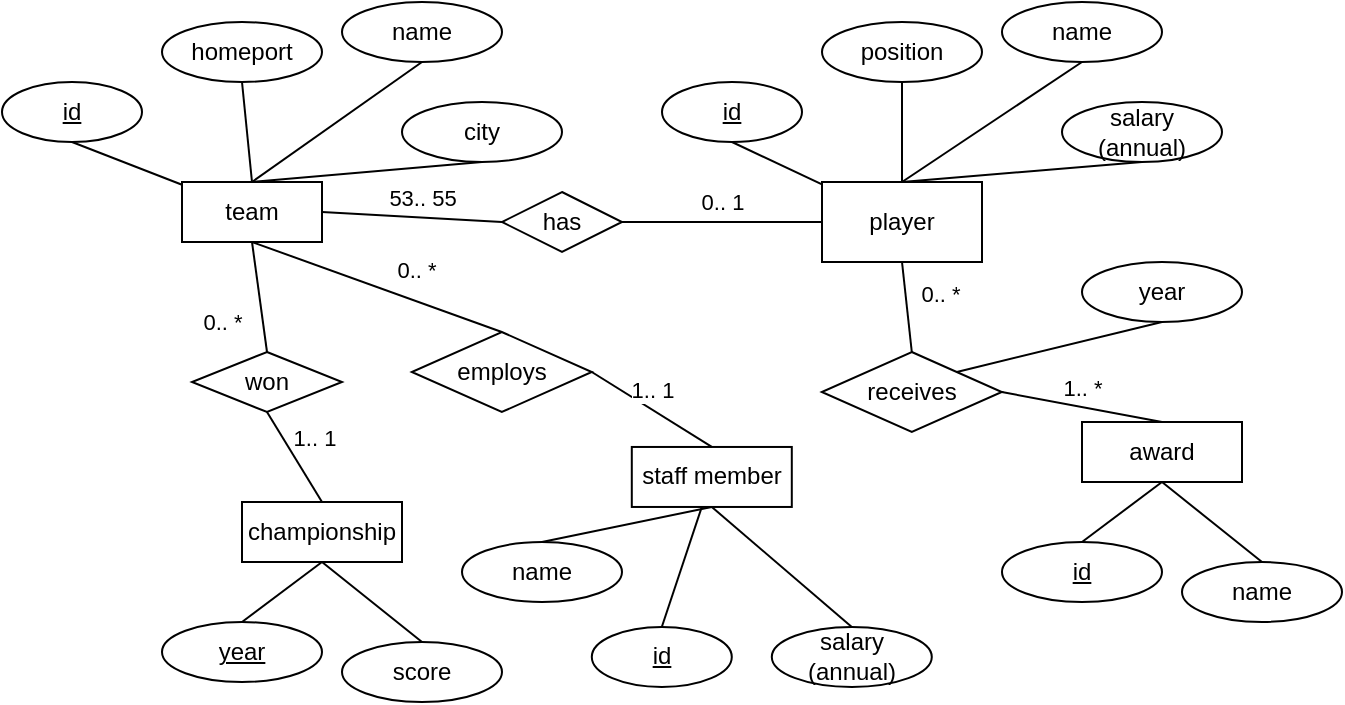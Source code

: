 <mxfile version="23.1.6" type="github" pages="3">
  <diagram id="R2lEEEUBdFMjLlhIrx00" name="Page-1">
    <mxGraphModel dx="1726" dy="1027" grid="1" gridSize="10" guides="1" tooltips="1" connect="1" arrows="1" fold="1" page="1" pageScale="1" pageWidth="850" pageHeight="1100" math="0" shadow="0" extFonts="Permanent Marker^https://fonts.googleapis.com/css?family=Permanent+Marker">
      <root>
        <mxCell id="0" />
        <mxCell id="1" parent="0" />
        <mxCell id="B0g2YOAgR8PaHLATcJr6-1" value="team" style="rounded=0;whiteSpace=wrap;html=1;" parent="1" vertex="1">
          <mxGeometry x="100" y="450" width="70" height="30" as="geometry" />
        </mxCell>
        <mxCell id="B0g2YOAgR8PaHLATcJr6-3" value="&lt;u&gt;id&lt;/u&gt;" style="ellipse;whiteSpace=wrap;html=1;" parent="1" vertex="1">
          <mxGeometry x="10" y="400" width="70" height="30" as="geometry" />
        </mxCell>
        <mxCell id="B0g2YOAgR8PaHLATcJr6-4" value="name" style="ellipse;whiteSpace=wrap;html=1;" parent="1" vertex="1">
          <mxGeometry x="180" y="360" width="80" height="30" as="geometry" />
        </mxCell>
        <mxCell id="B0g2YOAgR8PaHLATcJr6-5" value="city" style="ellipse;whiteSpace=wrap;html=1;" parent="1" vertex="1">
          <mxGeometry x="210" y="410" width="80" height="30" as="geometry" />
        </mxCell>
        <mxCell id="B0g2YOAgR8PaHLATcJr6-6" value="homeport" style="ellipse;whiteSpace=wrap;html=1;" parent="1" vertex="1">
          <mxGeometry x="90" y="370" width="80" height="30" as="geometry" />
        </mxCell>
        <mxCell id="B0g2YOAgR8PaHLATcJr6-7" value="" style="endArrow=none;html=1;rounded=0;exitX=0.5;exitY=1;exitDx=0;exitDy=0;" parent="1" source="B0g2YOAgR8PaHLATcJr6-3" target="B0g2YOAgR8PaHLATcJr6-1" edge="1">
          <mxGeometry width="50" height="50" relative="1" as="geometry">
            <mxPoint x="80" y="430" as="sourcePoint" />
            <mxPoint x="130" y="440" as="targetPoint" />
          </mxGeometry>
        </mxCell>
        <mxCell id="B0g2YOAgR8PaHLATcJr6-9" value="" style="endArrow=none;html=1;rounded=0;entryX=0.5;entryY=0;entryDx=0;entryDy=0;exitX=0.5;exitY=1;exitDx=0;exitDy=0;" parent="1" source="B0g2YOAgR8PaHLATcJr6-6" target="B0g2YOAgR8PaHLATcJr6-1" edge="1">
          <mxGeometry width="50" height="50" relative="1" as="geometry">
            <mxPoint x="170" y="390" as="sourcePoint" />
            <mxPoint x="130" y="440" as="targetPoint" />
          </mxGeometry>
        </mxCell>
        <mxCell id="B0g2YOAgR8PaHLATcJr6-11" value="" style="endArrow=none;html=1;rounded=0;entryX=0.5;entryY=0;entryDx=0;entryDy=0;exitX=0.5;exitY=1;exitDx=0;exitDy=0;" parent="1" source="B0g2YOAgR8PaHLATcJr6-4" target="B0g2YOAgR8PaHLATcJr6-1" edge="1">
          <mxGeometry width="50" height="50" relative="1" as="geometry">
            <mxPoint x="180" y="400" as="sourcePoint" />
            <mxPoint x="140" y="460" as="targetPoint" />
          </mxGeometry>
        </mxCell>
        <mxCell id="B0g2YOAgR8PaHLATcJr6-12" value="" style="endArrow=none;html=1;rounded=0;entryX=0.5;entryY=0;entryDx=0;entryDy=0;exitX=0.5;exitY=1;exitDx=0;exitDy=0;" parent="1" source="B0g2YOAgR8PaHLATcJr6-5" target="B0g2YOAgR8PaHLATcJr6-1" edge="1">
          <mxGeometry width="50" height="50" relative="1" as="geometry">
            <mxPoint x="210" y="430" as="sourcePoint" />
            <mxPoint x="140" y="460" as="targetPoint" />
          </mxGeometry>
        </mxCell>
        <mxCell id="B0g2YOAgR8PaHLATcJr6-13" value="player" style="rounded=0;whiteSpace=wrap;html=1;" parent="1" vertex="1">
          <mxGeometry x="420" y="450" width="80" height="40" as="geometry" />
        </mxCell>
        <mxCell id="B0g2YOAgR8PaHLATcJr6-14" value="&lt;u&gt;id&lt;/u&gt;" style="ellipse;whiteSpace=wrap;html=1;" parent="1" vertex="1">
          <mxGeometry x="340" y="400" width="70" height="30" as="geometry" />
        </mxCell>
        <mxCell id="B0g2YOAgR8PaHLATcJr6-15" value="name" style="ellipse;whiteSpace=wrap;html=1;" parent="1" vertex="1">
          <mxGeometry x="510" y="360" width="80" height="30" as="geometry" />
        </mxCell>
        <mxCell id="B0g2YOAgR8PaHLATcJr6-16" value="salary (annual)" style="ellipse;whiteSpace=wrap;html=1;" parent="1" vertex="1">
          <mxGeometry x="540" y="410" width="80" height="30" as="geometry" />
        </mxCell>
        <mxCell id="B0g2YOAgR8PaHLATcJr6-17" value="position" style="ellipse;whiteSpace=wrap;html=1;" parent="1" vertex="1">
          <mxGeometry x="420" y="370" width="80" height="30" as="geometry" />
        </mxCell>
        <mxCell id="B0g2YOAgR8PaHLATcJr6-18" value="" style="endArrow=none;html=1;rounded=0;exitX=0.5;exitY=1;exitDx=0;exitDy=0;" parent="1" source="B0g2YOAgR8PaHLATcJr6-14" target="B0g2YOAgR8PaHLATcJr6-13" edge="1">
          <mxGeometry width="50" height="50" relative="1" as="geometry">
            <mxPoint x="410" y="430" as="sourcePoint" />
            <mxPoint x="460" y="440" as="targetPoint" />
          </mxGeometry>
        </mxCell>
        <mxCell id="B0g2YOAgR8PaHLATcJr6-19" value="" style="endArrow=none;html=1;rounded=0;entryX=0.5;entryY=0;entryDx=0;entryDy=0;exitX=0.5;exitY=1;exitDx=0;exitDy=0;" parent="1" source="B0g2YOAgR8PaHLATcJr6-17" target="B0g2YOAgR8PaHLATcJr6-13" edge="1">
          <mxGeometry width="50" height="50" relative="1" as="geometry">
            <mxPoint x="500" y="390" as="sourcePoint" />
            <mxPoint x="460" y="440" as="targetPoint" />
          </mxGeometry>
        </mxCell>
        <mxCell id="B0g2YOAgR8PaHLATcJr6-20" value="" style="endArrow=none;html=1;rounded=0;entryX=0.5;entryY=0;entryDx=0;entryDy=0;exitX=0.5;exitY=1;exitDx=0;exitDy=0;" parent="1" source="B0g2YOAgR8PaHLATcJr6-15" target="B0g2YOAgR8PaHLATcJr6-13" edge="1">
          <mxGeometry width="50" height="50" relative="1" as="geometry">
            <mxPoint x="510" y="400" as="sourcePoint" />
            <mxPoint x="470" y="460" as="targetPoint" />
          </mxGeometry>
        </mxCell>
        <mxCell id="B0g2YOAgR8PaHLATcJr6-21" value="" style="endArrow=none;html=1;rounded=0;entryX=0.5;entryY=0;entryDx=0;entryDy=0;exitX=0.5;exitY=1;exitDx=0;exitDy=0;" parent="1" source="B0g2YOAgR8PaHLATcJr6-16" target="B0g2YOAgR8PaHLATcJr6-13" edge="1">
          <mxGeometry width="50" height="50" relative="1" as="geometry">
            <mxPoint x="540" y="430" as="sourcePoint" />
            <mxPoint x="470" y="460" as="targetPoint" />
          </mxGeometry>
        </mxCell>
        <mxCell id="B0g2YOAgR8PaHLATcJr6-22" value="staff member" style="rounded=0;whiteSpace=wrap;html=1;" parent="1" vertex="1">
          <mxGeometry x="324.9" y="582.48" width="80" height="30" as="geometry" />
        </mxCell>
        <mxCell id="B0g2YOAgR8PaHLATcJr6-23" value="&lt;u&gt;id&lt;/u&gt;" style="ellipse;whiteSpace=wrap;html=1;" parent="1" vertex="1">
          <mxGeometry x="304.9" y="672.48" width="70" height="30" as="geometry" />
        </mxCell>
        <mxCell id="B0g2YOAgR8PaHLATcJr6-24" value="name" style="ellipse;whiteSpace=wrap;html=1;" parent="1" vertex="1">
          <mxGeometry x="240" y="630" width="80" height="30" as="geometry" />
        </mxCell>
        <mxCell id="B0g2YOAgR8PaHLATcJr6-25" value="salary (annual)" style="ellipse;whiteSpace=wrap;html=1;" parent="1" vertex="1">
          <mxGeometry x="394.9" y="672.48" width="80" height="30" as="geometry" />
        </mxCell>
        <mxCell id="B0g2YOAgR8PaHLATcJr6-27" value="" style="endArrow=none;html=1;rounded=0;exitX=0.5;exitY=0;exitDx=0;exitDy=0;" parent="1" source="B0g2YOAgR8PaHLATcJr6-23" target="B0g2YOAgR8PaHLATcJr6-22" edge="1">
          <mxGeometry width="50" height="50" relative="1" as="geometry">
            <mxPoint x="264.9" y="582.48" as="sourcePoint" />
            <mxPoint x="314.9" y="592.48" as="targetPoint" />
          </mxGeometry>
        </mxCell>
        <mxCell id="B0g2YOAgR8PaHLATcJr6-29" value="" style="endArrow=none;html=1;rounded=0;entryX=0.5;entryY=1;entryDx=0;entryDy=0;exitX=0.5;exitY=0;exitDx=0;exitDy=0;" parent="1" source="B0g2YOAgR8PaHLATcJr6-24" target="B0g2YOAgR8PaHLATcJr6-22" edge="1">
          <mxGeometry width="50" height="50" relative="1" as="geometry">
            <mxPoint x="484.9" y="622.48" as="sourcePoint" />
            <mxPoint x="324.9" y="612.48" as="targetPoint" />
          </mxGeometry>
        </mxCell>
        <mxCell id="B0g2YOAgR8PaHLATcJr6-30" value="" style="endArrow=none;html=1;rounded=0;entryX=0.5;entryY=1;entryDx=0;entryDy=0;exitX=0.5;exitY=0;exitDx=0;exitDy=0;" parent="1" source="B0g2YOAgR8PaHLATcJr6-25" target="B0g2YOAgR8PaHLATcJr6-22" edge="1">
          <mxGeometry width="50" height="50" relative="1" as="geometry">
            <mxPoint x="394.9" y="582.48" as="sourcePoint" />
            <mxPoint x="324.9" y="612.48" as="targetPoint" />
          </mxGeometry>
        </mxCell>
        <mxCell id="B0g2YOAgR8PaHLATcJr6-31" value="has" style="rhombus;whiteSpace=wrap;html=1;" parent="1" vertex="1">
          <mxGeometry x="260" y="455" width="60" height="30" as="geometry" />
        </mxCell>
        <mxCell id="B0g2YOAgR8PaHLATcJr6-35" value="" style="endArrow=none;html=1;rounded=0;entryX=0;entryY=0.5;entryDx=0;entryDy=0;exitX=1;exitY=0.5;exitDx=0;exitDy=0;" parent="1" source="B0g2YOAgR8PaHLATcJr6-1" target="B0g2YOAgR8PaHLATcJr6-31" edge="1">
          <mxGeometry width="50" height="50" relative="1" as="geometry">
            <mxPoint x="180" y="505" as="sourcePoint" />
            <mxPoint x="230" y="455" as="targetPoint" />
          </mxGeometry>
        </mxCell>
        <mxCell id="B0g2YOAgR8PaHLATcJr6-36" value="53.. 55" style="edgeLabel;html=1;align=center;verticalAlign=middle;resizable=0;points=[];" parent="B0g2YOAgR8PaHLATcJr6-35" vertex="1" connectable="0">
          <mxGeometry x="0.07" y="2" relative="1" as="geometry">
            <mxPoint x="2" y="-8" as="offset" />
          </mxGeometry>
        </mxCell>
        <mxCell id="B0g2YOAgR8PaHLATcJr6-37" value="" style="endArrow=none;html=1;rounded=0;entryX=0;entryY=0.5;entryDx=0;entryDy=0;exitX=1;exitY=0.5;exitDx=0;exitDy=0;" parent="1" source="B0g2YOAgR8PaHLATcJr6-31" target="B0g2YOAgR8PaHLATcJr6-13" edge="1">
          <mxGeometry width="50" height="50" relative="1" as="geometry">
            <mxPoint x="290" y="510" as="sourcePoint" />
            <mxPoint x="340" y="460" as="targetPoint" />
          </mxGeometry>
        </mxCell>
        <mxCell id="B0g2YOAgR8PaHLATcJr6-38" value="0.. 1" style="edgeLabel;html=1;align=center;verticalAlign=middle;resizable=0;points=[];" parent="B0g2YOAgR8PaHLATcJr6-37" vertex="1" connectable="0">
          <mxGeometry x="-0.003" relative="1" as="geometry">
            <mxPoint y="-10" as="offset" />
          </mxGeometry>
        </mxCell>
        <mxCell id="B0g2YOAgR8PaHLATcJr6-39" value="employs" style="rhombus;whiteSpace=wrap;html=1;" parent="1" vertex="1">
          <mxGeometry x="214.9" y="525" width="90" height="40" as="geometry" />
        </mxCell>
        <mxCell id="B0g2YOAgR8PaHLATcJr6-40" value="" style="endArrow=none;html=1;rounded=0;entryX=0.5;entryY=0;entryDx=0;entryDy=0;exitX=0.5;exitY=1;exitDx=0;exitDy=0;" parent="1" source="B0g2YOAgR8PaHLATcJr6-1" target="B0g2YOAgR8PaHLATcJr6-39" edge="1">
          <mxGeometry width="50" height="50" relative="1" as="geometry">
            <mxPoint x="180" y="545" as="sourcePoint" />
            <mxPoint x="240" y="530" as="targetPoint" />
          </mxGeometry>
        </mxCell>
        <mxCell id="B0g2YOAgR8PaHLATcJr6-41" value="0.. *" style="edgeLabel;html=1;align=center;verticalAlign=middle;resizable=0;points=[];" parent="B0g2YOAgR8PaHLATcJr6-40" vertex="1" connectable="0">
          <mxGeometry x="0.07" y="2" relative="1" as="geometry">
            <mxPoint x="14" y="-8" as="offset" />
          </mxGeometry>
        </mxCell>
        <mxCell id="B0g2YOAgR8PaHLATcJr6-42" value="" style="endArrow=none;html=1;rounded=0;exitX=1;exitY=0.5;exitDx=0;exitDy=0;entryX=0.5;entryY=0;entryDx=0;entryDy=0;" parent="1" source="B0g2YOAgR8PaHLATcJr6-39" target="B0g2YOAgR8PaHLATcJr6-22" edge="1">
          <mxGeometry width="50" height="50" relative="1" as="geometry">
            <mxPoint x="374.9" y="550" as="sourcePoint" />
            <mxPoint x="379.8" y="592.48" as="targetPoint" />
          </mxGeometry>
        </mxCell>
        <mxCell id="B0g2YOAgR8PaHLATcJr6-43" value="1.. 1" style="edgeLabel;html=1;align=center;verticalAlign=middle;resizable=0;points=[];" parent="B0g2YOAgR8PaHLATcJr6-42" vertex="1" connectable="0">
          <mxGeometry x="-0.003" relative="1" as="geometry">
            <mxPoint y="-10" as="offset" />
          </mxGeometry>
        </mxCell>
        <mxCell id="B0g2YOAgR8PaHLATcJr6-45" value="championship" style="rounded=0;whiteSpace=wrap;html=1;" parent="1" vertex="1">
          <mxGeometry x="130" y="610" width="80" height="30" as="geometry" />
        </mxCell>
        <mxCell id="B0g2YOAgR8PaHLATcJr6-46" value="score" style="ellipse;whiteSpace=wrap;html=1;" parent="1" vertex="1">
          <mxGeometry x="180" y="680" width="80" height="30" as="geometry" />
        </mxCell>
        <mxCell id="B0g2YOAgR8PaHLATcJr6-47" value="&lt;u&gt;year&lt;/u&gt;" style="ellipse;whiteSpace=wrap;html=1;" parent="1" vertex="1">
          <mxGeometry x="90" y="670" width="80" height="30" as="geometry" />
        </mxCell>
        <mxCell id="B0g2YOAgR8PaHLATcJr6-48" value="" style="endArrow=none;html=1;rounded=0;exitX=0.5;exitY=0;exitDx=0;exitDy=0;entryX=0.5;entryY=1;entryDx=0;entryDy=0;" parent="1" source="B0g2YOAgR8PaHLATcJr6-47" target="B0g2YOAgR8PaHLATcJr6-45" edge="1">
          <mxGeometry width="50" height="50" relative="1" as="geometry">
            <mxPoint x="210" y="710" as="sourcePoint" />
            <mxPoint x="210" y="640" as="targetPoint" />
          </mxGeometry>
        </mxCell>
        <mxCell id="B0g2YOAgR8PaHLATcJr6-49" value="" style="endArrow=none;html=1;rounded=0;entryX=0.5;entryY=1;entryDx=0;entryDy=0;exitX=0.5;exitY=0;exitDx=0;exitDy=0;" parent="1" source="B0g2YOAgR8PaHLATcJr6-46" target="B0g2YOAgR8PaHLATcJr6-45" edge="1">
          <mxGeometry width="50" height="50" relative="1" as="geometry">
            <mxPoint x="220" y="720" as="sourcePoint" />
            <mxPoint x="175" y="770" as="targetPoint" />
          </mxGeometry>
        </mxCell>
        <mxCell id="B0g2YOAgR8PaHLATcJr6-50" value="won" style="rhombus;whiteSpace=wrap;html=1;" parent="1" vertex="1">
          <mxGeometry x="105" y="535" width="75" height="30" as="geometry" />
        </mxCell>
        <mxCell id="B0g2YOAgR8PaHLATcJr6-51" value="" style="endArrow=none;html=1;rounded=0;entryX=0.5;entryY=0;entryDx=0;entryDy=0;exitX=0.5;exitY=1;exitDx=0;exitDy=0;" parent="1" source="B0g2YOAgR8PaHLATcJr6-1" target="B0g2YOAgR8PaHLATcJr6-50" edge="1">
          <mxGeometry width="50" height="50" relative="1" as="geometry">
            <mxPoint x="120" y="520" as="sourcePoint" />
            <mxPoint x="180" y="545" as="targetPoint" />
          </mxGeometry>
        </mxCell>
        <mxCell id="B0g2YOAgR8PaHLATcJr6-52" value="0.. *" style="edgeLabel;html=1;align=center;verticalAlign=middle;resizable=0;points=[];" parent="B0g2YOAgR8PaHLATcJr6-51" vertex="1" connectable="0">
          <mxGeometry x="0.07" y="2" relative="1" as="geometry">
            <mxPoint x="-21" y="11" as="offset" />
          </mxGeometry>
        </mxCell>
        <mxCell id="B0g2YOAgR8PaHLATcJr6-53" value="" style="endArrow=none;html=1;rounded=0;exitX=0.5;exitY=1;exitDx=0;exitDy=0;entryX=0.5;entryY=0;entryDx=0;entryDy=0;" parent="1" source="B0g2YOAgR8PaHLATcJr6-50" target="B0g2YOAgR8PaHLATcJr6-45" edge="1">
          <mxGeometry width="50" height="50" relative="1" as="geometry">
            <mxPoint x="145" y="565" as="sourcePoint" />
            <mxPoint x="295" y="615" as="targetPoint" />
          </mxGeometry>
        </mxCell>
        <mxCell id="B0g2YOAgR8PaHLATcJr6-54" value="1.. 1" style="edgeLabel;html=1;align=center;verticalAlign=middle;resizable=0;points=[];" parent="B0g2YOAgR8PaHLATcJr6-53" vertex="1" connectable="0">
          <mxGeometry x="-0.003" relative="1" as="geometry">
            <mxPoint x="9" y="-10" as="offset" />
          </mxGeometry>
        </mxCell>
        <mxCell id="B0g2YOAgR8PaHLATcJr6-55" value="award" style="rounded=0;whiteSpace=wrap;html=1;" parent="1" vertex="1">
          <mxGeometry x="550" y="570" width="80" height="30" as="geometry" />
        </mxCell>
        <mxCell id="B0g2YOAgR8PaHLATcJr6-56" value="name" style="ellipse;whiteSpace=wrap;html=1;" parent="1" vertex="1">
          <mxGeometry x="600" y="640" width="80" height="30" as="geometry" />
        </mxCell>
        <mxCell id="B0g2YOAgR8PaHLATcJr6-57" value="&lt;u&gt;id&lt;/u&gt;" style="ellipse;whiteSpace=wrap;html=1;" parent="1" vertex="1">
          <mxGeometry x="510" y="630" width="80" height="30" as="geometry" />
        </mxCell>
        <mxCell id="B0g2YOAgR8PaHLATcJr6-58" value="" style="endArrow=none;html=1;rounded=0;exitX=0.5;exitY=0;exitDx=0;exitDy=0;entryX=0.5;entryY=1;entryDx=0;entryDy=0;" parent="1" source="B0g2YOAgR8PaHLATcJr6-57" target="B0g2YOAgR8PaHLATcJr6-55" edge="1">
          <mxGeometry width="50" height="50" relative="1" as="geometry">
            <mxPoint x="630" y="670" as="sourcePoint" />
            <mxPoint x="630" y="600" as="targetPoint" />
          </mxGeometry>
        </mxCell>
        <mxCell id="B0g2YOAgR8PaHLATcJr6-59" value="" style="endArrow=none;html=1;rounded=0;entryX=0.5;entryY=1;entryDx=0;entryDy=0;exitX=0.5;exitY=0;exitDx=0;exitDy=0;" parent="1" source="B0g2YOAgR8PaHLATcJr6-56" target="B0g2YOAgR8PaHLATcJr6-55" edge="1">
          <mxGeometry width="50" height="50" relative="1" as="geometry">
            <mxPoint x="640" y="680" as="sourcePoint" />
            <mxPoint x="595" y="730" as="targetPoint" />
          </mxGeometry>
        </mxCell>
        <mxCell id="B0g2YOAgR8PaHLATcJr6-60" value="receives" style="rhombus;whiteSpace=wrap;html=1;" parent="1" vertex="1">
          <mxGeometry x="419.9" y="535" width="90" height="40" as="geometry" />
        </mxCell>
        <mxCell id="B0g2YOAgR8PaHLATcJr6-61" value="" style="endArrow=none;html=1;rounded=0;entryX=0.5;entryY=0;entryDx=0;entryDy=0;exitX=0.5;exitY=1;exitDx=0;exitDy=0;" parent="1" source="B0g2YOAgR8PaHLATcJr6-13" target="B0g2YOAgR8PaHLATcJr6-60" edge="1">
          <mxGeometry width="50" height="50" relative="1" as="geometry">
            <mxPoint x="340" y="490" as="sourcePoint" />
            <mxPoint x="445" y="540" as="targetPoint" />
          </mxGeometry>
        </mxCell>
        <mxCell id="B0g2YOAgR8PaHLATcJr6-62" value="0.. *" style="edgeLabel;html=1;align=center;verticalAlign=middle;resizable=0;points=[];" parent="B0g2YOAgR8PaHLATcJr6-61" vertex="1" connectable="0">
          <mxGeometry x="0.07" y="2" relative="1" as="geometry">
            <mxPoint x="14" y="-8" as="offset" />
          </mxGeometry>
        </mxCell>
        <mxCell id="B0g2YOAgR8PaHLATcJr6-63" value="" style="endArrow=none;html=1;rounded=0;exitX=1;exitY=0.5;exitDx=0;exitDy=0;entryX=0.5;entryY=0;entryDx=0;entryDy=0;" parent="1" source="B0g2YOAgR8PaHLATcJr6-60" target="B0g2YOAgR8PaHLATcJr6-55" edge="1">
          <mxGeometry width="50" height="50" relative="1" as="geometry">
            <mxPoint x="579.9" y="560" as="sourcePoint" />
            <mxPoint x="570" y="592" as="targetPoint" />
          </mxGeometry>
        </mxCell>
        <mxCell id="B0g2YOAgR8PaHLATcJr6-64" value="1.. *" style="edgeLabel;html=1;align=center;verticalAlign=middle;resizable=0;points=[];" parent="B0g2YOAgR8PaHLATcJr6-63" vertex="1" connectable="0">
          <mxGeometry x="-0.003" relative="1" as="geometry">
            <mxPoint y="-10" as="offset" />
          </mxGeometry>
        </mxCell>
        <mxCell id="B0g2YOAgR8PaHLATcJr6-65" value="year" style="ellipse;whiteSpace=wrap;html=1;" parent="1" vertex="1">
          <mxGeometry x="550" y="490" width="80" height="30" as="geometry" />
        </mxCell>
        <mxCell id="B0g2YOAgR8PaHLATcJr6-66" value="" style="endArrow=none;html=1;rounded=0;exitX=0.5;exitY=1;exitDx=0;exitDy=0;entryX=1;entryY=0;entryDx=0;entryDy=0;" parent="1" source="B0g2YOAgR8PaHLATcJr6-65" target="B0g2YOAgR8PaHLATcJr6-60" edge="1">
          <mxGeometry width="50" height="50" relative="1" as="geometry">
            <mxPoint x="670" y="530" as="sourcePoint" />
            <mxPoint x="630" y="460" as="targetPoint" />
          </mxGeometry>
        </mxCell>
      </root>
    </mxGraphModel>
  </diagram>
  <diagram name="1c" id="iExdnSqrKPtkhgoKFa3N">
    <mxGraphModel dx="1208" dy="719" grid="1" gridSize="10" guides="1" tooltips="1" connect="1" arrows="1" fold="1" page="1" pageScale="1" pageWidth="850" pageHeight="1100" math="0" shadow="0" extFonts="Permanent Marker^https://fonts.googleapis.com/css?family=Permanent+Marker">
      <root>
        <mxCell id="Xpm8yXOyDMqSRw6ECdMz-0" />
        <mxCell id="Xpm8yXOyDMqSRw6ECdMz-1" parent="Xpm8yXOyDMqSRw6ECdMz-0" />
        <mxCell id="Xpm8yXOyDMqSRw6ECdMz-2" value="team" style="rounded=0;whiteSpace=wrap;html=1;" vertex="1" parent="Xpm8yXOyDMqSRw6ECdMz-1">
          <mxGeometry x="100" y="450" width="70" height="30" as="geometry" />
        </mxCell>
        <mxCell id="Xpm8yXOyDMqSRw6ECdMz-3" value="&lt;u&gt;id&lt;/u&gt;" style="ellipse;whiteSpace=wrap;html=1;" vertex="1" parent="Xpm8yXOyDMqSRw6ECdMz-1">
          <mxGeometry x="10" y="400" width="70" height="30" as="geometry" />
        </mxCell>
        <mxCell id="Xpm8yXOyDMqSRw6ECdMz-4" value="name" style="ellipse;whiteSpace=wrap;html=1;" vertex="1" parent="Xpm8yXOyDMqSRw6ECdMz-1">
          <mxGeometry x="180" y="360" width="80" height="30" as="geometry" />
        </mxCell>
        <mxCell id="Xpm8yXOyDMqSRw6ECdMz-5" value="city" style="ellipse;whiteSpace=wrap;html=1;" vertex="1" parent="Xpm8yXOyDMqSRw6ECdMz-1">
          <mxGeometry x="210" y="410" width="80" height="30" as="geometry" />
        </mxCell>
        <mxCell id="Xpm8yXOyDMqSRw6ECdMz-6" value="homeport" style="ellipse;whiteSpace=wrap;html=1;" vertex="1" parent="Xpm8yXOyDMqSRw6ECdMz-1">
          <mxGeometry x="90" y="370" width="80" height="30" as="geometry" />
        </mxCell>
        <mxCell id="Xpm8yXOyDMqSRw6ECdMz-7" value="" style="endArrow=none;html=1;rounded=0;exitX=0.5;exitY=1;exitDx=0;exitDy=0;" edge="1" parent="Xpm8yXOyDMqSRw6ECdMz-1" source="Xpm8yXOyDMqSRw6ECdMz-3" target="Xpm8yXOyDMqSRw6ECdMz-2">
          <mxGeometry width="50" height="50" relative="1" as="geometry">
            <mxPoint x="80" y="430" as="sourcePoint" />
            <mxPoint x="130" y="440" as="targetPoint" />
          </mxGeometry>
        </mxCell>
        <mxCell id="Xpm8yXOyDMqSRw6ECdMz-8" value="" style="endArrow=none;html=1;rounded=0;entryX=0.5;entryY=0;entryDx=0;entryDy=0;exitX=0.5;exitY=1;exitDx=0;exitDy=0;" edge="1" parent="Xpm8yXOyDMqSRw6ECdMz-1" source="Xpm8yXOyDMqSRw6ECdMz-6" target="Xpm8yXOyDMqSRw6ECdMz-2">
          <mxGeometry width="50" height="50" relative="1" as="geometry">
            <mxPoint x="170" y="390" as="sourcePoint" />
            <mxPoint x="130" y="440" as="targetPoint" />
          </mxGeometry>
        </mxCell>
        <mxCell id="Xpm8yXOyDMqSRw6ECdMz-9" value="" style="endArrow=none;html=1;rounded=0;entryX=0.5;entryY=0;entryDx=0;entryDy=0;exitX=0.5;exitY=1;exitDx=0;exitDy=0;" edge="1" parent="Xpm8yXOyDMqSRw6ECdMz-1" source="Xpm8yXOyDMqSRw6ECdMz-4" target="Xpm8yXOyDMqSRw6ECdMz-2">
          <mxGeometry width="50" height="50" relative="1" as="geometry">
            <mxPoint x="180" y="400" as="sourcePoint" />
            <mxPoint x="140" y="460" as="targetPoint" />
          </mxGeometry>
        </mxCell>
        <mxCell id="Xpm8yXOyDMqSRw6ECdMz-10" value="" style="endArrow=none;html=1;rounded=0;entryX=0.5;entryY=0;entryDx=0;entryDy=0;exitX=0.5;exitY=1;exitDx=0;exitDy=0;" edge="1" parent="Xpm8yXOyDMqSRw6ECdMz-1" source="Xpm8yXOyDMqSRw6ECdMz-5" target="Xpm8yXOyDMqSRw6ECdMz-2">
          <mxGeometry width="50" height="50" relative="1" as="geometry">
            <mxPoint x="210" y="430" as="sourcePoint" />
            <mxPoint x="140" y="460" as="targetPoint" />
          </mxGeometry>
        </mxCell>
        <mxCell id="Xpm8yXOyDMqSRw6ECdMz-11" value="player" style="rounded=0;whiteSpace=wrap;html=1;" vertex="1" parent="Xpm8yXOyDMqSRw6ECdMz-1">
          <mxGeometry x="420" y="450" width="80" height="40" as="geometry" />
        </mxCell>
        <mxCell id="Xpm8yXOyDMqSRw6ECdMz-12" value="&lt;u&gt;id&lt;/u&gt;" style="ellipse;whiteSpace=wrap;html=1;" vertex="1" parent="Xpm8yXOyDMqSRw6ECdMz-1">
          <mxGeometry x="340" y="400" width="70" height="30" as="geometry" />
        </mxCell>
        <mxCell id="Xpm8yXOyDMqSRw6ECdMz-13" value="name" style="ellipse;whiteSpace=wrap;html=1;" vertex="1" parent="Xpm8yXOyDMqSRw6ECdMz-1">
          <mxGeometry x="510" y="360" width="80" height="30" as="geometry" />
        </mxCell>
        <mxCell id="Xpm8yXOyDMqSRw6ECdMz-14" value="salary (annual)" style="ellipse;whiteSpace=wrap;html=1;" vertex="1" parent="Xpm8yXOyDMqSRw6ECdMz-1">
          <mxGeometry x="540" y="410" width="80" height="30" as="geometry" />
        </mxCell>
        <mxCell id="Xpm8yXOyDMqSRw6ECdMz-15" value="position" style="ellipse;whiteSpace=wrap;html=1;" vertex="1" parent="Xpm8yXOyDMqSRw6ECdMz-1">
          <mxGeometry x="420" y="370" width="80" height="30" as="geometry" />
        </mxCell>
        <mxCell id="Xpm8yXOyDMqSRw6ECdMz-16" value="" style="endArrow=none;html=1;rounded=0;exitX=0.5;exitY=1;exitDx=0;exitDy=0;" edge="1" parent="Xpm8yXOyDMqSRw6ECdMz-1" source="Xpm8yXOyDMqSRw6ECdMz-12" target="Xpm8yXOyDMqSRw6ECdMz-11">
          <mxGeometry width="50" height="50" relative="1" as="geometry">
            <mxPoint x="410" y="430" as="sourcePoint" />
            <mxPoint x="460" y="440" as="targetPoint" />
          </mxGeometry>
        </mxCell>
        <mxCell id="Xpm8yXOyDMqSRw6ECdMz-17" value="" style="endArrow=none;html=1;rounded=0;entryX=0.5;entryY=0;entryDx=0;entryDy=0;exitX=0.5;exitY=1;exitDx=0;exitDy=0;" edge="1" parent="Xpm8yXOyDMqSRw6ECdMz-1" source="Xpm8yXOyDMqSRw6ECdMz-15" target="Xpm8yXOyDMqSRw6ECdMz-11">
          <mxGeometry width="50" height="50" relative="1" as="geometry">
            <mxPoint x="500" y="390" as="sourcePoint" />
            <mxPoint x="460" y="440" as="targetPoint" />
          </mxGeometry>
        </mxCell>
        <mxCell id="Xpm8yXOyDMqSRw6ECdMz-18" value="" style="endArrow=none;html=1;rounded=0;entryX=0.5;entryY=0;entryDx=0;entryDy=0;exitX=0.5;exitY=1;exitDx=0;exitDy=0;" edge="1" parent="Xpm8yXOyDMqSRw6ECdMz-1" source="Xpm8yXOyDMqSRw6ECdMz-13" target="Xpm8yXOyDMqSRw6ECdMz-11">
          <mxGeometry width="50" height="50" relative="1" as="geometry">
            <mxPoint x="510" y="400" as="sourcePoint" />
            <mxPoint x="470" y="460" as="targetPoint" />
          </mxGeometry>
        </mxCell>
        <mxCell id="Xpm8yXOyDMqSRw6ECdMz-19" value="" style="endArrow=none;html=1;rounded=0;entryX=0.5;entryY=0;entryDx=0;entryDy=0;exitX=0.5;exitY=1;exitDx=0;exitDy=0;" edge="1" parent="Xpm8yXOyDMqSRw6ECdMz-1" source="Xpm8yXOyDMqSRw6ECdMz-14" target="Xpm8yXOyDMqSRw6ECdMz-11">
          <mxGeometry width="50" height="50" relative="1" as="geometry">
            <mxPoint x="540" y="430" as="sourcePoint" />
            <mxPoint x="470" y="460" as="targetPoint" />
          </mxGeometry>
        </mxCell>
        <mxCell id="Xpm8yXOyDMqSRw6ECdMz-20" value="staff member" style="rounded=0;whiteSpace=wrap;html=1;" vertex="1" parent="Xpm8yXOyDMqSRw6ECdMz-1">
          <mxGeometry x="324.9" y="582.48" width="80" height="30" as="geometry" />
        </mxCell>
        <mxCell id="Xpm8yXOyDMqSRw6ECdMz-21" value="&lt;u&gt;id&lt;/u&gt;" style="ellipse;whiteSpace=wrap;html=1;" vertex="1" parent="Xpm8yXOyDMqSRw6ECdMz-1">
          <mxGeometry x="304.9" y="672.48" width="70" height="30" as="geometry" />
        </mxCell>
        <mxCell id="Xpm8yXOyDMqSRw6ECdMz-22" value="name" style="ellipse;whiteSpace=wrap;html=1;" vertex="1" parent="Xpm8yXOyDMqSRw6ECdMz-1">
          <mxGeometry x="240" y="630" width="80" height="30" as="geometry" />
        </mxCell>
        <mxCell id="Xpm8yXOyDMqSRw6ECdMz-23" value="salary (annual)" style="ellipse;whiteSpace=wrap;html=1;" vertex="1" parent="Xpm8yXOyDMqSRw6ECdMz-1">
          <mxGeometry x="394.9" y="672.48" width="80" height="30" as="geometry" />
        </mxCell>
        <mxCell id="Xpm8yXOyDMqSRw6ECdMz-24" value="" style="endArrow=none;html=1;rounded=0;exitX=0.5;exitY=0;exitDx=0;exitDy=0;" edge="1" parent="Xpm8yXOyDMqSRw6ECdMz-1" source="Xpm8yXOyDMqSRw6ECdMz-21" target="Xpm8yXOyDMqSRw6ECdMz-20">
          <mxGeometry width="50" height="50" relative="1" as="geometry">
            <mxPoint x="264.9" y="582.48" as="sourcePoint" />
            <mxPoint x="314.9" y="592.48" as="targetPoint" />
          </mxGeometry>
        </mxCell>
        <mxCell id="Xpm8yXOyDMqSRw6ECdMz-25" value="" style="endArrow=none;html=1;rounded=0;entryX=0.5;entryY=1;entryDx=0;entryDy=0;exitX=0.5;exitY=0;exitDx=0;exitDy=0;" edge="1" parent="Xpm8yXOyDMqSRw6ECdMz-1" source="Xpm8yXOyDMqSRw6ECdMz-22" target="Xpm8yXOyDMqSRw6ECdMz-20">
          <mxGeometry width="50" height="50" relative="1" as="geometry">
            <mxPoint x="484.9" y="622.48" as="sourcePoint" />
            <mxPoint x="324.9" y="612.48" as="targetPoint" />
          </mxGeometry>
        </mxCell>
        <mxCell id="Xpm8yXOyDMqSRw6ECdMz-26" value="" style="endArrow=none;html=1;rounded=0;entryX=0.5;entryY=1;entryDx=0;entryDy=0;exitX=0.5;exitY=0;exitDx=0;exitDy=0;" edge="1" parent="Xpm8yXOyDMqSRw6ECdMz-1" source="Xpm8yXOyDMqSRw6ECdMz-23" target="Xpm8yXOyDMqSRw6ECdMz-20">
          <mxGeometry width="50" height="50" relative="1" as="geometry">
            <mxPoint x="394.9" y="582.48" as="sourcePoint" />
            <mxPoint x="324.9" y="612.48" as="targetPoint" />
          </mxGeometry>
        </mxCell>
        <mxCell id="Xpm8yXOyDMqSRw6ECdMz-27" value="has" style="rhombus;whiteSpace=wrap;html=1;" vertex="1" parent="Xpm8yXOyDMqSRw6ECdMz-1">
          <mxGeometry x="260" y="455" width="60" height="30" as="geometry" />
        </mxCell>
        <mxCell id="Xpm8yXOyDMqSRw6ECdMz-28" value="" style="endArrow=none;html=1;rounded=0;entryX=0;entryY=0.5;entryDx=0;entryDy=0;exitX=1;exitY=0.5;exitDx=0;exitDy=0;" edge="1" parent="Xpm8yXOyDMqSRw6ECdMz-1" source="Xpm8yXOyDMqSRw6ECdMz-2" target="Xpm8yXOyDMqSRw6ECdMz-27">
          <mxGeometry width="50" height="50" relative="1" as="geometry">
            <mxPoint x="180" y="505" as="sourcePoint" />
            <mxPoint x="230" y="455" as="targetPoint" />
          </mxGeometry>
        </mxCell>
        <mxCell id="Xpm8yXOyDMqSRw6ECdMz-29" value="53.. 55" style="edgeLabel;html=1;align=center;verticalAlign=middle;resizable=0;points=[];" vertex="1" connectable="0" parent="Xpm8yXOyDMqSRw6ECdMz-28">
          <mxGeometry x="0.07" y="2" relative="1" as="geometry">
            <mxPoint x="2" y="-8" as="offset" />
          </mxGeometry>
        </mxCell>
        <mxCell id="Xpm8yXOyDMqSRw6ECdMz-30" value="" style="endArrow=none;html=1;rounded=0;entryX=0;entryY=0.5;entryDx=0;entryDy=0;exitX=1;exitY=0.5;exitDx=0;exitDy=0;" edge="1" parent="Xpm8yXOyDMqSRw6ECdMz-1" source="Xpm8yXOyDMqSRw6ECdMz-27" target="Xpm8yXOyDMqSRw6ECdMz-11">
          <mxGeometry width="50" height="50" relative="1" as="geometry">
            <mxPoint x="290" y="510" as="sourcePoint" />
            <mxPoint x="340" y="460" as="targetPoint" />
          </mxGeometry>
        </mxCell>
        <mxCell id="Xpm8yXOyDMqSRw6ECdMz-31" value="0.. 1" style="edgeLabel;html=1;align=center;verticalAlign=middle;resizable=0;points=[];" vertex="1" connectable="0" parent="Xpm8yXOyDMqSRw6ECdMz-30">
          <mxGeometry x="-0.003" relative="1" as="geometry">
            <mxPoint y="-10" as="offset" />
          </mxGeometry>
        </mxCell>
        <mxCell id="Xpm8yXOyDMqSRw6ECdMz-32" value="employs" style="rhombus;whiteSpace=wrap;html=1;" vertex="1" parent="Xpm8yXOyDMqSRw6ECdMz-1">
          <mxGeometry x="214.9" y="525" width="90" height="40" as="geometry" />
        </mxCell>
        <mxCell id="Xpm8yXOyDMqSRw6ECdMz-33" value="" style="endArrow=none;html=1;rounded=0;entryX=0.5;entryY=0;entryDx=0;entryDy=0;exitX=0.5;exitY=1;exitDx=0;exitDy=0;" edge="1" parent="Xpm8yXOyDMqSRw6ECdMz-1" source="Xpm8yXOyDMqSRw6ECdMz-2" target="Xpm8yXOyDMqSRw6ECdMz-32">
          <mxGeometry width="50" height="50" relative="1" as="geometry">
            <mxPoint x="180" y="545" as="sourcePoint" />
            <mxPoint x="240" y="530" as="targetPoint" />
          </mxGeometry>
        </mxCell>
        <mxCell id="Xpm8yXOyDMqSRw6ECdMz-34" value="0.. *" style="edgeLabel;html=1;align=center;verticalAlign=middle;resizable=0;points=[];" vertex="1" connectable="0" parent="Xpm8yXOyDMqSRw6ECdMz-33">
          <mxGeometry x="0.07" y="2" relative="1" as="geometry">
            <mxPoint x="14" y="-8" as="offset" />
          </mxGeometry>
        </mxCell>
        <mxCell id="Xpm8yXOyDMqSRw6ECdMz-35" value="" style="endArrow=none;html=1;rounded=0;exitX=1;exitY=0.5;exitDx=0;exitDy=0;entryX=0.5;entryY=0;entryDx=0;entryDy=0;" edge="1" parent="Xpm8yXOyDMqSRw6ECdMz-1" source="Xpm8yXOyDMqSRw6ECdMz-32" target="Xpm8yXOyDMqSRw6ECdMz-20">
          <mxGeometry width="50" height="50" relative="1" as="geometry">
            <mxPoint x="374.9" y="550" as="sourcePoint" />
            <mxPoint x="379.8" y="592.48" as="targetPoint" />
          </mxGeometry>
        </mxCell>
        <mxCell id="Xpm8yXOyDMqSRw6ECdMz-36" value="1.. 1" style="edgeLabel;html=1;align=center;verticalAlign=middle;resizable=0;points=[];" vertex="1" connectable="0" parent="Xpm8yXOyDMqSRw6ECdMz-35">
          <mxGeometry x="-0.003" relative="1" as="geometry">
            <mxPoint y="-10" as="offset" />
          </mxGeometry>
        </mxCell>
        <mxCell id="Xpm8yXOyDMqSRw6ECdMz-37" value="championship" style="rounded=0;whiteSpace=wrap;html=1;" vertex="1" parent="Xpm8yXOyDMqSRw6ECdMz-1">
          <mxGeometry x="130" y="610" width="80" height="30" as="geometry" />
        </mxCell>
        <mxCell id="Xpm8yXOyDMqSRw6ECdMz-38" value="score" style="ellipse;whiteSpace=wrap;html=1;" vertex="1" parent="Xpm8yXOyDMqSRw6ECdMz-1">
          <mxGeometry x="180" y="680" width="80" height="30" as="geometry" />
        </mxCell>
        <mxCell id="Xpm8yXOyDMqSRw6ECdMz-39" value="&lt;u&gt;year&lt;/u&gt;" style="ellipse;whiteSpace=wrap;html=1;" vertex="1" parent="Xpm8yXOyDMqSRw6ECdMz-1">
          <mxGeometry x="90" y="670" width="80" height="30" as="geometry" />
        </mxCell>
        <mxCell id="Xpm8yXOyDMqSRw6ECdMz-40" value="" style="endArrow=none;html=1;rounded=0;exitX=0.5;exitY=0;exitDx=0;exitDy=0;entryX=0.5;entryY=1;entryDx=0;entryDy=0;" edge="1" parent="Xpm8yXOyDMqSRw6ECdMz-1" source="Xpm8yXOyDMqSRw6ECdMz-39" target="Xpm8yXOyDMqSRw6ECdMz-37">
          <mxGeometry width="50" height="50" relative="1" as="geometry">
            <mxPoint x="210" y="710" as="sourcePoint" />
            <mxPoint x="210" y="640" as="targetPoint" />
          </mxGeometry>
        </mxCell>
        <mxCell id="Xpm8yXOyDMqSRw6ECdMz-41" value="" style="endArrow=none;html=1;rounded=0;entryX=0.5;entryY=1;entryDx=0;entryDy=0;exitX=0.5;exitY=0;exitDx=0;exitDy=0;" edge="1" parent="Xpm8yXOyDMqSRw6ECdMz-1" source="Xpm8yXOyDMqSRw6ECdMz-38" target="Xpm8yXOyDMqSRw6ECdMz-37">
          <mxGeometry width="50" height="50" relative="1" as="geometry">
            <mxPoint x="220" y="720" as="sourcePoint" />
            <mxPoint x="175" y="770" as="targetPoint" />
          </mxGeometry>
        </mxCell>
        <mxCell id="Xpm8yXOyDMqSRw6ECdMz-42" value="won" style="rhombus;whiteSpace=wrap;html=1;" vertex="1" parent="Xpm8yXOyDMqSRw6ECdMz-1">
          <mxGeometry x="105" y="535" width="75" height="30" as="geometry" />
        </mxCell>
        <mxCell id="Xpm8yXOyDMqSRw6ECdMz-43" value="" style="endArrow=none;html=1;rounded=0;entryX=0.5;entryY=0;entryDx=0;entryDy=0;exitX=0.5;exitY=1;exitDx=0;exitDy=0;" edge="1" parent="Xpm8yXOyDMqSRw6ECdMz-1" source="Xpm8yXOyDMqSRw6ECdMz-2" target="Xpm8yXOyDMqSRw6ECdMz-42">
          <mxGeometry width="50" height="50" relative="1" as="geometry">
            <mxPoint x="120" y="520" as="sourcePoint" />
            <mxPoint x="180" y="545" as="targetPoint" />
          </mxGeometry>
        </mxCell>
        <mxCell id="Xpm8yXOyDMqSRw6ECdMz-44" value="0.. *" style="edgeLabel;html=1;align=center;verticalAlign=middle;resizable=0;points=[];" vertex="1" connectable="0" parent="Xpm8yXOyDMqSRw6ECdMz-43">
          <mxGeometry x="0.07" y="2" relative="1" as="geometry">
            <mxPoint x="-21" y="11" as="offset" />
          </mxGeometry>
        </mxCell>
        <mxCell id="Xpm8yXOyDMqSRw6ECdMz-45" value="" style="endArrow=none;html=1;rounded=0;exitX=0.5;exitY=1;exitDx=0;exitDy=0;entryX=0.5;entryY=0;entryDx=0;entryDy=0;" edge="1" parent="Xpm8yXOyDMqSRw6ECdMz-1" source="Xpm8yXOyDMqSRw6ECdMz-42" target="Xpm8yXOyDMqSRw6ECdMz-37">
          <mxGeometry width="50" height="50" relative="1" as="geometry">
            <mxPoint x="145" y="565" as="sourcePoint" />
            <mxPoint x="295" y="615" as="targetPoint" />
          </mxGeometry>
        </mxCell>
        <mxCell id="Xpm8yXOyDMqSRw6ECdMz-46" value="1.. 1" style="edgeLabel;html=1;align=center;verticalAlign=middle;resizable=0;points=[];" vertex="1" connectable="0" parent="Xpm8yXOyDMqSRw6ECdMz-45">
          <mxGeometry x="-0.003" relative="1" as="geometry">
            <mxPoint x="9" y="-10" as="offset" />
          </mxGeometry>
        </mxCell>
        <mxCell id="Xpm8yXOyDMqSRw6ECdMz-47" value="award" style="rounded=0;whiteSpace=wrap;html=1;" vertex="1" parent="Xpm8yXOyDMqSRw6ECdMz-1">
          <mxGeometry x="550" y="570" width="80" height="30" as="geometry" />
        </mxCell>
        <mxCell id="Xpm8yXOyDMqSRw6ECdMz-48" value="name" style="ellipse;whiteSpace=wrap;html=1;" vertex="1" parent="Xpm8yXOyDMqSRw6ECdMz-1">
          <mxGeometry x="600" y="640" width="80" height="30" as="geometry" />
        </mxCell>
        <mxCell id="Xpm8yXOyDMqSRw6ECdMz-49" value="&lt;u&gt;id&lt;/u&gt;" style="ellipse;whiteSpace=wrap;html=1;" vertex="1" parent="Xpm8yXOyDMqSRw6ECdMz-1">
          <mxGeometry x="510" y="630" width="80" height="30" as="geometry" />
        </mxCell>
        <mxCell id="Xpm8yXOyDMqSRw6ECdMz-50" value="" style="endArrow=none;html=1;rounded=0;exitX=0.5;exitY=0;exitDx=0;exitDy=0;entryX=0.5;entryY=1;entryDx=0;entryDy=0;" edge="1" parent="Xpm8yXOyDMqSRw6ECdMz-1" source="Xpm8yXOyDMqSRw6ECdMz-49" target="Xpm8yXOyDMqSRw6ECdMz-47">
          <mxGeometry width="50" height="50" relative="1" as="geometry">
            <mxPoint x="630" y="670" as="sourcePoint" />
            <mxPoint x="630" y="600" as="targetPoint" />
          </mxGeometry>
        </mxCell>
        <mxCell id="Xpm8yXOyDMqSRw6ECdMz-51" value="" style="endArrow=none;html=1;rounded=0;entryX=0.5;entryY=1;entryDx=0;entryDy=0;exitX=0.5;exitY=0;exitDx=0;exitDy=0;" edge="1" parent="Xpm8yXOyDMqSRw6ECdMz-1" source="Xpm8yXOyDMqSRw6ECdMz-48" target="Xpm8yXOyDMqSRw6ECdMz-47">
          <mxGeometry width="50" height="50" relative="1" as="geometry">
            <mxPoint x="640" y="680" as="sourcePoint" />
            <mxPoint x="595" y="730" as="targetPoint" />
          </mxGeometry>
        </mxCell>
        <mxCell id="Xpm8yXOyDMqSRw6ECdMz-52" value="receives" style="rhombus;whiteSpace=wrap;html=1;" vertex="1" parent="Xpm8yXOyDMqSRw6ECdMz-1">
          <mxGeometry x="419.9" y="535" width="90" height="40" as="geometry" />
        </mxCell>
        <mxCell id="Xpm8yXOyDMqSRw6ECdMz-53" value="" style="endArrow=none;html=1;rounded=0;entryX=0.5;entryY=0;entryDx=0;entryDy=0;exitX=0.5;exitY=1;exitDx=0;exitDy=0;" edge="1" parent="Xpm8yXOyDMqSRw6ECdMz-1" source="Xpm8yXOyDMqSRw6ECdMz-11" target="Xpm8yXOyDMqSRw6ECdMz-52">
          <mxGeometry width="50" height="50" relative="1" as="geometry">
            <mxPoint x="340" y="490" as="sourcePoint" />
            <mxPoint x="445" y="540" as="targetPoint" />
          </mxGeometry>
        </mxCell>
        <mxCell id="Xpm8yXOyDMqSRw6ECdMz-54" value="0.. *" style="edgeLabel;html=1;align=center;verticalAlign=middle;resizable=0;points=[];" vertex="1" connectable="0" parent="Xpm8yXOyDMqSRw6ECdMz-53">
          <mxGeometry x="0.07" y="2" relative="1" as="geometry">
            <mxPoint x="14" y="-8" as="offset" />
          </mxGeometry>
        </mxCell>
        <mxCell id="Xpm8yXOyDMqSRw6ECdMz-55" value="" style="endArrow=none;html=1;rounded=0;exitX=1;exitY=0.5;exitDx=0;exitDy=0;entryX=0.5;entryY=0;entryDx=0;entryDy=0;" edge="1" parent="Xpm8yXOyDMqSRw6ECdMz-1" source="Xpm8yXOyDMqSRw6ECdMz-52" target="Xpm8yXOyDMqSRw6ECdMz-47">
          <mxGeometry width="50" height="50" relative="1" as="geometry">
            <mxPoint x="579.9" y="560" as="sourcePoint" />
            <mxPoint x="570" y="592" as="targetPoint" />
          </mxGeometry>
        </mxCell>
        <mxCell id="Xpm8yXOyDMqSRw6ECdMz-56" value="1.. *" style="edgeLabel;html=1;align=center;verticalAlign=middle;resizable=0;points=[];" vertex="1" connectable="0" parent="Xpm8yXOyDMqSRw6ECdMz-55">
          <mxGeometry x="-0.003" relative="1" as="geometry">
            <mxPoint y="-10" as="offset" />
          </mxGeometry>
        </mxCell>
        <mxCell id="Xpm8yXOyDMqSRw6ECdMz-57" value="year" style="ellipse;whiteSpace=wrap;html=1;" vertex="1" parent="Xpm8yXOyDMqSRw6ECdMz-1">
          <mxGeometry x="550" y="490" width="80" height="30" as="geometry" />
        </mxCell>
        <mxCell id="Xpm8yXOyDMqSRw6ECdMz-58" value="" style="endArrow=none;html=1;rounded=0;exitX=0.5;exitY=1;exitDx=0;exitDy=0;entryX=1;entryY=0;entryDx=0;entryDy=0;" edge="1" parent="Xpm8yXOyDMqSRw6ECdMz-1" source="Xpm8yXOyDMqSRw6ECdMz-57" target="Xpm8yXOyDMqSRw6ECdMz-52">
          <mxGeometry width="50" height="50" relative="1" as="geometry">
            <mxPoint x="670" y="530" as="sourcePoint" />
            <mxPoint x="630" y="460" as="targetPoint" />
          </mxGeometry>
        </mxCell>
      </root>
    </mxGraphModel>
  </diagram>
  <diagram name="1b" id="Ts7o_PSbGsKfgg4RdyGm">
    <mxGraphModel dx="1726" dy="1027" grid="1" gridSize="10" guides="1" tooltips="1" connect="1" arrows="1" fold="1" page="1" pageScale="1" pageWidth="850" pageHeight="1100" math="0" shadow="0" extFonts="Permanent Marker^https://fonts.googleapis.com/css?family=Permanent+Marker">
      <root>
        <mxCell id="AUuaIkKfw29LaKgNubXn-0" />
        <mxCell id="AUuaIkKfw29LaKgNubXn-1" parent="AUuaIkKfw29LaKgNubXn-0" />
        <mxCell id="AUuaIkKfw29LaKgNubXn-2" value="team" style="rounded=0;whiteSpace=wrap;html=1;" parent="AUuaIkKfw29LaKgNubXn-1" vertex="1">
          <mxGeometry x="100" y="450" width="70" height="30" as="geometry" />
        </mxCell>
        <mxCell id="AUuaIkKfw29LaKgNubXn-3" value="&lt;u&gt;id&lt;/u&gt;" style="ellipse;whiteSpace=wrap;html=1;" parent="AUuaIkKfw29LaKgNubXn-1" vertex="1">
          <mxGeometry x="10" y="400" width="70" height="30" as="geometry" />
        </mxCell>
        <mxCell id="AUuaIkKfw29LaKgNubXn-4" value="name" style="ellipse;whiteSpace=wrap;html=1;" parent="AUuaIkKfw29LaKgNubXn-1" vertex="1">
          <mxGeometry x="180" y="360" width="80" height="30" as="geometry" />
        </mxCell>
        <mxCell id="AUuaIkKfw29LaKgNubXn-5" value="city" style="ellipse;whiteSpace=wrap;html=1;" parent="AUuaIkKfw29LaKgNubXn-1" vertex="1">
          <mxGeometry x="210" y="410" width="80" height="30" as="geometry" />
        </mxCell>
        <mxCell id="AUuaIkKfw29LaKgNubXn-6" value="homeport" style="ellipse;whiteSpace=wrap;html=1;" parent="AUuaIkKfw29LaKgNubXn-1" vertex="1">
          <mxGeometry x="90" y="370" width="80" height="30" as="geometry" />
        </mxCell>
        <mxCell id="AUuaIkKfw29LaKgNubXn-7" value="" style="endArrow=none;html=1;rounded=0;exitX=0.5;exitY=1;exitDx=0;exitDy=0;" parent="AUuaIkKfw29LaKgNubXn-1" source="AUuaIkKfw29LaKgNubXn-3" target="AUuaIkKfw29LaKgNubXn-2" edge="1">
          <mxGeometry width="50" height="50" relative="1" as="geometry">
            <mxPoint x="80" y="430" as="sourcePoint" />
            <mxPoint x="130" y="440" as="targetPoint" />
          </mxGeometry>
        </mxCell>
        <mxCell id="AUuaIkKfw29LaKgNubXn-8" value="" style="endArrow=none;html=1;rounded=0;entryX=0.5;entryY=0;entryDx=0;entryDy=0;exitX=0.5;exitY=1;exitDx=0;exitDy=0;" parent="AUuaIkKfw29LaKgNubXn-1" source="AUuaIkKfw29LaKgNubXn-6" target="AUuaIkKfw29LaKgNubXn-2" edge="1">
          <mxGeometry width="50" height="50" relative="1" as="geometry">
            <mxPoint x="170" y="390" as="sourcePoint" />
            <mxPoint x="130" y="440" as="targetPoint" />
          </mxGeometry>
        </mxCell>
        <mxCell id="AUuaIkKfw29LaKgNubXn-9" value="" style="endArrow=none;html=1;rounded=0;entryX=0.5;entryY=0;entryDx=0;entryDy=0;exitX=0.5;exitY=1;exitDx=0;exitDy=0;" parent="AUuaIkKfw29LaKgNubXn-1" source="AUuaIkKfw29LaKgNubXn-4" target="AUuaIkKfw29LaKgNubXn-2" edge="1">
          <mxGeometry width="50" height="50" relative="1" as="geometry">
            <mxPoint x="180" y="400" as="sourcePoint" />
            <mxPoint x="140" y="460" as="targetPoint" />
          </mxGeometry>
        </mxCell>
        <mxCell id="AUuaIkKfw29LaKgNubXn-10" value="" style="endArrow=none;html=1;rounded=0;entryX=0.5;entryY=0;entryDx=0;entryDy=0;exitX=0.5;exitY=1;exitDx=0;exitDy=0;" parent="AUuaIkKfw29LaKgNubXn-1" source="AUuaIkKfw29LaKgNubXn-5" target="AUuaIkKfw29LaKgNubXn-2" edge="1">
          <mxGeometry width="50" height="50" relative="1" as="geometry">
            <mxPoint x="210" y="430" as="sourcePoint" />
            <mxPoint x="140" y="460" as="targetPoint" />
          </mxGeometry>
        </mxCell>
        <mxCell id="AUuaIkKfw29LaKgNubXn-11" value="player" style="rounded=0;whiteSpace=wrap;html=1;" parent="AUuaIkKfw29LaKgNubXn-1" vertex="1">
          <mxGeometry x="420" y="450" width="80" height="40" as="geometry" />
        </mxCell>
        <mxCell id="AUuaIkKfw29LaKgNubXn-12" value="&lt;u&gt;id&lt;/u&gt;" style="ellipse;whiteSpace=wrap;html=1;" parent="AUuaIkKfw29LaKgNubXn-1" vertex="1">
          <mxGeometry x="340" y="400" width="70" height="30" as="geometry" />
        </mxCell>
        <mxCell id="AUuaIkKfw29LaKgNubXn-13" value="name" style="ellipse;whiteSpace=wrap;html=1;" parent="AUuaIkKfw29LaKgNubXn-1" vertex="1">
          <mxGeometry x="510" y="360" width="80" height="30" as="geometry" />
        </mxCell>
        <mxCell id="AUuaIkKfw29LaKgNubXn-14" value="salary (annual)" style="ellipse;whiteSpace=wrap;html=1;" parent="AUuaIkKfw29LaKgNubXn-1" vertex="1">
          <mxGeometry x="540" y="410" width="80" height="30" as="geometry" />
        </mxCell>
        <mxCell id="AUuaIkKfw29LaKgNubXn-15" value="position" style="ellipse;whiteSpace=wrap;html=1;" parent="AUuaIkKfw29LaKgNubXn-1" vertex="1">
          <mxGeometry x="420" y="370" width="80" height="30" as="geometry" />
        </mxCell>
        <mxCell id="AUuaIkKfw29LaKgNubXn-16" value="" style="endArrow=none;html=1;rounded=0;exitX=0.5;exitY=1;exitDx=0;exitDy=0;" parent="AUuaIkKfw29LaKgNubXn-1" source="AUuaIkKfw29LaKgNubXn-12" target="AUuaIkKfw29LaKgNubXn-11" edge="1">
          <mxGeometry width="50" height="50" relative="1" as="geometry">
            <mxPoint x="410" y="430" as="sourcePoint" />
            <mxPoint x="460" y="440" as="targetPoint" />
          </mxGeometry>
        </mxCell>
        <mxCell id="AUuaIkKfw29LaKgNubXn-17" value="" style="endArrow=none;html=1;rounded=0;entryX=0.5;entryY=0;entryDx=0;entryDy=0;exitX=0.5;exitY=1;exitDx=0;exitDy=0;" parent="AUuaIkKfw29LaKgNubXn-1" source="AUuaIkKfw29LaKgNubXn-15" target="AUuaIkKfw29LaKgNubXn-11" edge="1">
          <mxGeometry width="50" height="50" relative="1" as="geometry">
            <mxPoint x="500" y="390" as="sourcePoint" />
            <mxPoint x="460" y="440" as="targetPoint" />
          </mxGeometry>
        </mxCell>
        <mxCell id="AUuaIkKfw29LaKgNubXn-18" value="" style="endArrow=none;html=1;rounded=0;entryX=0.5;entryY=0;entryDx=0;entryDy=0;exitX=0.5;exitY=1;exitDx=0;exitDy=0;" parent="AUuaIkKfw29LaKgNubXn-1" source="AUuaIkKfw29LaKgNubXn-13" target="AUuaIkKfw29LaKgNubXn-11" edge="1">
          <mxGeometry width="50" height="50" relative="1" as="geometry">
            <mxPoint x="510" y="400" as="sourcePoint" />
            <mxPoint x="470" y="460" as="targetPoint" />
          </mxGeometry>
        </mxCell>
        <mxCell id="AUuaIkKfw29LaKgNubXn-19" value="" style="endArrow=none;html=1;rounded=0;entryX=0.5;entryY=0;entryDx=0;entryDy=0;exitX=0.5;exitY=1;exitDx=0;exitDy=0;" parent="AUuaIkKfw29LaKgNubXn-1" source="AUuaIkKfw29LaKgNubXn-14" target="AUuaIkKfw29LaKgNubXn-11" edge="1">
          <mxGeometry width="50" height="50" relative="1" as="geometry">
            <mxPoint x="540" y="430" as="sourcePoint" />
            <mxPoint x="470" y="460" as="targetPoint" />
          </mxGeometry>
        </mxCell>
        <mxCell id="AUuaIkKfw29LaKgNubXn-21" value="&lt;u&gt;name&lt;/u&gt;" style="ellipse;whiteSpace=wrap;html=1;" parent="AUuaIkKfw29LaKgNubXn-1" vertex="1">
          <mxGeometry x="304.9" y="672.48" width="70" height="30" as="geometry" />
        </mxCell>
        <mxCell id="AUuaIkKfw29LaKgNubXn-23" value="salary (annual)" style="ellipse;whiteSpace=wrap;html=1;" parent="AUuaIkKfw29LaKgNubXn-1" vertex="1">
          <mxGeometry x="394.9" y="672.48" width="80" height="30" as="geometry" />
        </mxCell>
        <mxCell id="AUuaIkKfw29LaKgNubXn-24" value="" style="endArrow=none;html=1;rounded=0;exitX=0.5;exitY=0;exitDx=0;exitDy=0;" parent="AUuaIkKfw29LaKgNubXn-1" source="AUuaIkKfw29LaKgNubXn-21" edge="1">
          <mxGeometry width="50" height="50" relative="1" as="geometry">
            <mxPoint x="264.9" y="582.48" as="sourcePoint" />
            <mxPoint x="359.9" y="612.48" as="targetPoint" />
          </mxGeometry>
        </mxCell>
        <mxCell id="AUuaIkKfw29LaKgNubXn-26" value="" style="endArrow=none;html=1;rounded=0;entryX=0.5;entryY=1;entryDx=0;entryDy=0;exitX=0.5;exitY=0;exitDx=0;exitDy=0;" parent="AUuaIkKfw29LaKgNubXn-1" source="AUuaIkKfw29LaKgNubXn-23" edge="1">
          <mxGeometry width="50" height="50" relative="1" as="geometry">
            <mxPoint x="394.9" y="582.48" as="sourcePoint" />
            <mxPoint x="364.9" y="612.48" as="targetPoint" />
          </mxGeometry>
        </mxCell>
        <mxCell id="AUuaIkKfw29LaKgNubXn-27" value="has" style="rhombus;whiteSpace=wrap;html=1;" parent="AUuaIkKfw29LaKgNubXn-1" vertex="1">
          <mxGeometry x="260" y="455" width="60" height="30" as="geometry" />
        </mxCell>
        <mxCell id="AUuaIkKfw29LaKgNubXn-28" value="" style="endArrow=none;html=1;rounded=0;entryX=0;entryY=0.5;entryDx=0;entryDy=0;exitX=1;exitY=0.5;exitDx=0;exitDy=0;" parent="AUuaIkKfw29LaKgNubXn-1" source="AUuaIkKfw29LaKgNubXn-2" target="AUuaIkKfw29LaKgNubXn-27" edge="1">
          <mxGeometry width="50" height="50" relative="1" as="geometry">
            <mxPoint x="180" y="505" as="sourcePoint" />
            <mxPoint x="230" y="455" as="targetPoint" />
          </mxGeometry>
        </mxCell>
        <mxCell id="AUuaIkKfw29LaKgNubXn-29" value="53.. 55" style="edgeLabel;html=1;align=center;verticalAlign=middle;resizable=0;points=[];" parent="AUuaIkKfw29LaKgNubXn-28" vertex="1" connectable="0">
          <mxGeometry x="0.07" y="2" relative="1" as="geometry">
            <mxPoint x="2" y="-8" as="offset" />
          </mxGeometry>
        </mxCell>
        <mxCell id="AUuaIkKfw29LaKgNubXn-30" value="" style="endArrow=none;html=1;rounded=0;entryX=0;entryY=0.5;entryDx=0;entryDy=0;exitX=1;exitY=0.5;exitDx=0;exitDy=0;" parent="AUuaIkKfw29LaKgNubXn-1" source="AUuaIkKfw29LaKgNubXn-27" target="AUuaIkKfw29LaKgNubXn-11" edge="1">
          <mxGeometry width="50" height="50" relative="1" as="geometry">
            <mxPoint x="290" y="510" as="sourcePoint" />
            <mxPoint x="340" y="460" as="targetPoint" />
          </mxGeometry>
        </mxCell>
        <mxCell id="AUuaIkKfw29LaKgNubXn-31" value="0.. 1" style="edgeLabel;html=1;align=center;verticalAlign=middle;resizable=0;points=[];" parent="AUuaIkKfw29LaKgNubXn-30" vertex="1" connectable="0">
          <mxGeometry x="-0.003" relative="1" as="geometry">
            <mxPoint y="-10" as="offset" />
          </mxGeometry>
        </mxCell>
        <mxCell id="AUuaIkKfw29LaKgNubXn-33" value="" style="endArrow=none;html=1;rounded=0;entryX=0.5;entryY=0;entryDx=0;entryDy=0;exitX=0.5;exitY=1;exitDx=0;exitDy=0;" parent="AUuaIkKfw29LaKgNubXn-1" source="AUuaIkKfw29LaKgNubXn-2" edge="1">
          <mxGeometry width="50" height="50" relative="1" as="geometry">
            <mxPoint x="180" y="545" as="sourcePoint" />
            <mxPoint x="259.9" y="525" as="targetPoint" />
          </mxGeometry>
        </mxCell>
        <mxCell id="AUuaIkKfw29LaKgNubXn-34" value="0.. *" style="edgeLabel;html=1;align=center;verticalAlign=middle;resizable=0;points=[];" parent="AUuaIkKfw29LaKgNubXn-33" vertex="1" connectable="0">
          <mxGeometry x="0.07" y="2" relative="1" as="geometry">
            <mxPoint x="14" y="-8" as="offset" />
          </mxGeometry>
        </mxCell>
        <mxCell id="AUuaIkKfw29LaKgNubXn-35" value="" style="endArrow=none;html=1;rounded=0;exitX=1;exitY=0.5;exitDx=0;exitDy=0;entryX=0.5;entryY=0;entryDx=0;entryDy=0;" parent="AUuaIkKfw29LaKgNubXn-1" edge="1">
          <mxGeometry width="50" height="50" relative="1" as="geometry">
            <mxPoint x="304.9" y="545" as="sourcePoint" />
            <mxPoint x="364.9" y="582.48" as="targetPoint" />
          </mxGeometry>
        </mxCell>
        <mxCell id="AUuaIkKfw29LaKgNubXn-36" value="1.. 1" style="edgeLabel;html=1;align=center;verticalAlign=middle;resizable=0;points=[];" parent="AUuaIkKfw29LaKgNubXn-35" vertex="1" connectable="0">
          <mxGeometry x="-0.003" relative="1" as="geometry">
            <mxPoint y="-10" as="offset" />
          </mxGeometry>
        </mxCell>
        <mxCell id="AUuaIkKfw29LaKgNubXn-37" value="championship" style="rounded=0;whiteSpace=wrap;html=1;" parent="AUuaIkKfw29LaKgNubXn-1" vertex="1">
          <mxGeometry x="130" y="610" width="80" height="30" as="geometry" />
        </mxCell>
        <mxCell id="AUuaIkKfw29LaKgNubXn-38" value="score" style="ellipse;whiteSpace=wrap;html=1;" parent="AUuaIkKfw29LaKgNubXn-1" vertex="1">
          <mxGeometry x="180" y="680" width="80" height="30" as="geometry" />
        </mxCell>
        <mxCell id="AUuaIkKfw29LaKgNubXn-39" value="&lt;u&gt;year&lt;/u&gt;" style="ellipse;whiteSpace=wrap;html=1;" parent="AUuaIkKfw29LaKgNubXn-1" vertex="1">
          <mxGeometry x="90" y="670" width="80" height="30" as="geometry" />
        </mxCell>
        <mxCell id="AUuaIkKfw29LaKgNubXn-40" value="" style="endArrow=none;html=1;rounded=0;exitX=0.5;exitY=0;exitDx=0;exitDy=0;entryX=0.5;entryY=1;entryDx=0;entryDy=0;" parent="AUuaIkKfw29LaKgNubXn-1" source="AUuaIkKfw29LaKgNubXn-39" target="AUuaIkKfw29LaKgNubXn-37" edge="1">
          <mxGeometry width="50" height="50" relative="1" as="geometry">
            <mxPoint x="210" y="710" as="sourcePoint" />
            <mxPoint x="210" y="640" as="targetPoint" />
          </mxGeometry>
        </mxCell>
        <mxCell id="AUuaIkKfw29LaKgNubXn-41" value="" style="endArrow=none;html=1;rounded=0;entryX=0.5;entryY=1;entryDx=0;entryDy=0;exitX=0.5;exitY=0;exitDx=0;exitDy=0;" parent="AUuaIkKfw29LaKgNubXn-1" source="AUuaIkKfw29LaKgNubXn-38" target="AUuaIkKfw29LaKgNubXn-37" edge="1">
          <mxGeometry width="50" height="50" relative="1" as="geometry">
            <mxPoint x="220" y="720" as="sourcePoint" />
            <mxPoint x="175" y="770" as="targetPoint" />
          </mxGeometry>
        </mxCell>
        <mxCell id="AUuaIkKfw29LaKgNubXn-42" value="won" style="rhombus;whiteSpace=wrap;html=1;" parent="AUuaIkKfw29LaKgNubXn-1" vertex="1">
          <mxGeometry x="105" y="535" width="75" height="30" as="geometry" />
        </mxCell>
        <mxCell id="AUuaIkKfw29LaKgNubXn-43" value="" style="endArrow=none;html=1;rounded=0;entryX=0.5;entryY=0;entryDx=0;entryDy=0;exitX=0.5;exitY=1;exitDx=0;exitDy=0;" parent="AUuaIkKfw29LaKgNubXn-1" source="AUuaIkKfw29LaKgNubXn-2" target="AUuaIkKfw29LaKgNubXn-42" edge="1">
          <mxGeometry width="50" height="50" relative="1" as="geometry">
            <mxPoint x="120" y="520" as="sourcePoint" />
            <mxPoint x="180" y="545" as="targetPoint" />
          </mxGeometry>
        </mxCell>
        <mxCell id="AUuaIkKfw29LaKgNubXn-44" value="0.. *" style="edgeLabel;html=1;align=center;verticalAlign=middle;resizable=0;points=[];" parent="AUuaIkKfw29LaKgNubXn-43" vertex="1" connectable="0">
          <mxGeometry x="0.07" y="2" relative="1" as="geometry">
            <mxPoint x="-21" y="11" as="offset" />
          </mxGeometry>
        </mxCell>
        <mxCell id="AUuaIkKfw29LaKgNubXn-45" value="" style="endArrow=none;html=1;rounded=0;exitX=0.5;exitY=1;exitDx=0;exitDy=0;entryX=0.5;entryY=0;entryDx=0;entryDy=0;" parent="AUuaIkKfw29LaKgNubXn-1" source="AUuaIkKfw29LaKgNubXn-42" target="AUuaIkKfw29LaKgNubXn-37" edge="1">
          <mxGeometry width="50" height="50" relative="1" as="geometry">
            <mxPoint x="145" y="565" as="sourcePoint" />
            <mxPoint x="295" y="615" as="targetPoint" />
          </mxGeometry>
        </mxCell>
        <mxCell id="AUuaIkKfw29LaKgNubXn-46" value="1.. 1" style="edgeLabel;html=1;align=center;verticalAlign=middle;resizable=0;points=[];" parent="AUuaIkKfw29LaKgNubXn-45" vertex="1" connectable="0">
          <mxGeometry x="-0.003" relative="1" as="geometry">
            <mxPoint x="9" y="-10" as="offset" />
          </mxGeometry>
        </mxCell>
        <mxCell id="AUuaIkKfw29LaKgNubXn-47" value="award" style="rounded=0;whiteSpace=wrap;html=1;" parent="AUuaIkKfw29LaKgNubXn-1" vertex="1">
          <mxGeometry x="550" y="570" width="80" height="30" as="geometry" />
        </mxCell>
        <mxCell id="AUuaIkKfw29LaKgNubXn-48" value="name" style="ellipse;whiteSpace=wrap;html=1;" parent="AUuaIkKfw29LaKgNubXn-1" vertex="1">
          <mxGeometry x="600" y="640" width="80" height="30" as="geometry" />
        </mxCell>
        <mxCell id="AUuaIkKfw29LaKgNubXn-49" value="&lt;u&gt;id&lt;/u&gt;" style="ellipse;whiteSpace=wrap;html=1;" parent="AUuaIkKfw29LaKgNubXn-1" vertex="1">
          <mxGeometry x="510" y="630" width="80" height="30" as="geometry" />
        </mxCell>
        <mxCell id="AUuaIkKfw29LaKgNubXn-50" value="" style="endArrow=none;html=1;rounded=0;exitX=0.5;exitY=0;exitDx=0;exitDy=0;entryX=0.5;entryY=1;entryDx=0;entryDy=0;" parent="AUuaIkKfw29LaKgNubXn-1" source="AUuaIkKfw29LaKgNubXn-49" target="AUuaIkKfw29LaKgNubXn-47" edge="1">
          <mxGeometry width="50" height="50" relative="1" as="geometry">
            <mxPoint x="630" y="670" as="sourcePoint" />
            <mxPoint x="630" y="600" as="targetPoint" />
          </mxGeometry>
        </mxCell>
        <mxCell id="AUuaIkKfw29LaKgNubXn-51" value="" style="endArrow=none;html=1;rounded=0;entryX=0.5;entryY=1;entryDx=0;entryDy=0;exitX=0.5;exitY=0;exitDx=0;exitDy=0;" parent="AUuaIkKfw29LaKgNubXn-1" source="AUuaIkKfw29LaKgNubXn-48" target="AUuaIkKfw29LaKgNubXn-47" edge="1">
          <mxGeometry width="50" height="50" relative="1" as="geometry">
            <mxPoint x="640" y="680" as="sourcePoint" />
            <mxPoint x="595" y="730" as="targetPoint" />
          </mxGeometry>
        </mxCell>
        <mxCell id="AUuaIkKfw29LaKgNubXn-52" value="receives" style="rhombus;whiteSpace=wrap;html=1;" parent="AUuaIkKfw29LaKgNubXn-1" vertex="1">
          <mxGeometry x="419.9" y="535" width="90" height="40" as="geometry" />
        </mxCell>
        <mxCell id="AUuaIkKfw29LaKgNubXn-53" value="" style="endArrow=none;html=1;rounded=0;entryX=0.5;entryY=0;entryDx=0;entryDy=0;exitX=0.5;exitY=1;exitDx=0;exitDy=0;" parent="AUuaIkKfw29LaKgNubXn-1" source="AUuaIkKfw29LaKgNubXn-11" target="AUuaIkKfw29LaKgNubXn-52" edge="1">
          <mxGeometry width="50" height="50" relative="1" as="geometry">
            <mxPoint x="340" y="490" as="sourcePoint" />
            <mxPoint x="445" y="540" as="targetPoint" />
          </mxGeometry>
        </mxCell>
        <mxCell id="AUuaIkKfw29LaKgNubXn-54" value="0.. *" style="edgeLabel;html=1;align=center;verticalAlign=middle;resizable=0;points=[];" parent="AUuaIkKfw29LaKgNubXn-53" vertex="1" connectable="0">
          <mxGeometry x="0.07" y="2" relative="1" as="geometry">
            <mxPoint x="14" y="-8" as="offset" />
          </mxGeometry>
        </mxCell>
        <mxCell id="AUuaIkKfw29LaKgNubXn-55" value="" style="endArrow=none;html=1;rounded=0;exitX=1;exitY=0.5;exitDx=0;exitDy=0;entryX=0.5;entryY=0;entryDx=0;entryDy=0;" parent="AUuaIkKfw29LaKgNubXn-1" source="AUuaIkKfw29LaKgNubXn-52" target="AUuaIkKfw29LaKgNubXn-47" edge="1">
          <mxGeometry width="50" height="50" relative="1" as="geometry">
            <mxPoint x="579.9" y="560" as="sourcePoint" />
            <mxPoint x="570" y="592" as="targetPoint" />
          </mxGeometry>
        </mxCell>
        <mxCell id="AUuaIkKfw29LaKgNubXn-56" value="1.. *" style="edgeLabel;html=1;align=center;verticalAlign=middle;resizable=0;points=[];" parent="AUuaIkKfw29LaKgNubXn-55" vertex="1" connectable="0">
          <mxGeometry x="-0.003" relative="1" as="geometry">
            <mxPoint y="-10" as="offset" />
          </mxGeometry>
        </mxCell>
        <mxCell id="AUuaIkKfw29LaKgNubXn-57" value="year" style="ellipse;whiteSpace=wrap;html=1;" parent="AUuaIkKfw29LaKgNubXn-1" vertex="1">
          <mxGeometry x="550" y="490" width="80" height="30" as="geometry" />
        </mxCell>
        <mxCell id="AUuaIkKfw29LaKgNubXn-58" value="" style="endArrow=none;html=1;rounded=0;exitX=0.5;exitY=1;exitDx=0;exitDy=0;entryX=1;entryY=0;entryDx=0;entryDy=0;" parent="AUuaIkKfw29LaKgNubXn-1" source="AUuaIkKfw29LaKgNubXn-57" target="AUuaIkKfw29LaKgNubXn-52" edge="1">
          <mxGeometry width="50" height="50" relative="1" as="geometry">
            <mxPoint x="670" y="530" as="sourcePoint" />
            <mxPoint x="630" y="460" as="targetPoint" />
          </mxGeometry>
        </mxCell>
        <mxCell id="yVPiO-h_y8bWwkeAoZEX-0" value="staff member" style="shape=ext;margin=3;double=1;whiteSpace=wrap;html=1;align=center;" vertex="1" parent="AUuaIkKfw29LaKgNubXn-1">
          <mxGeometry x="315" y="580" width="95" height="30" as="geometry" />
        </mxCell>
        <mxCell id="_q6GilmVy61EoQLqqXH4-0" value="employs" style="shape=rhombus;double=1;perimeter=rhombusPerimeter;whiteSpace=wrap;html=1;align=center;" vertex="1" parent="AUuaIkKfw29LaKgNubXn-1">
          <mxGeometry x="230" y="520" width="100" height="45" as="geometry" />
        </mxCell>
        <mxCell id="_q6GilmVy61EoQLqqXH4-1" value="" style="endArrow=none;html=1;rounded=0;exitX=1;exitY=1;exitDx=0;exitDy=0;entryX=0.25;entryY=0;entryDx=0;entryDy=0;" edge="1" parent="AUuaIkKfw29LaKgNubXn-1" source="_q6GilmVy61EoQLqqXH4-0" target="yVPiO-h_y8bWwkeAoZEX-0">
          <mxGeometry relative="1" as="geometry">
            <mxPoint x="250" y="610" as="sourcePoint" />
            <mxPoint x="410" y="610" as="targetPoint" />
          </mxGeometry>
        </mxCell>
      </root>
    </mxGraphModel>
  </diagram>
</mxfile>
